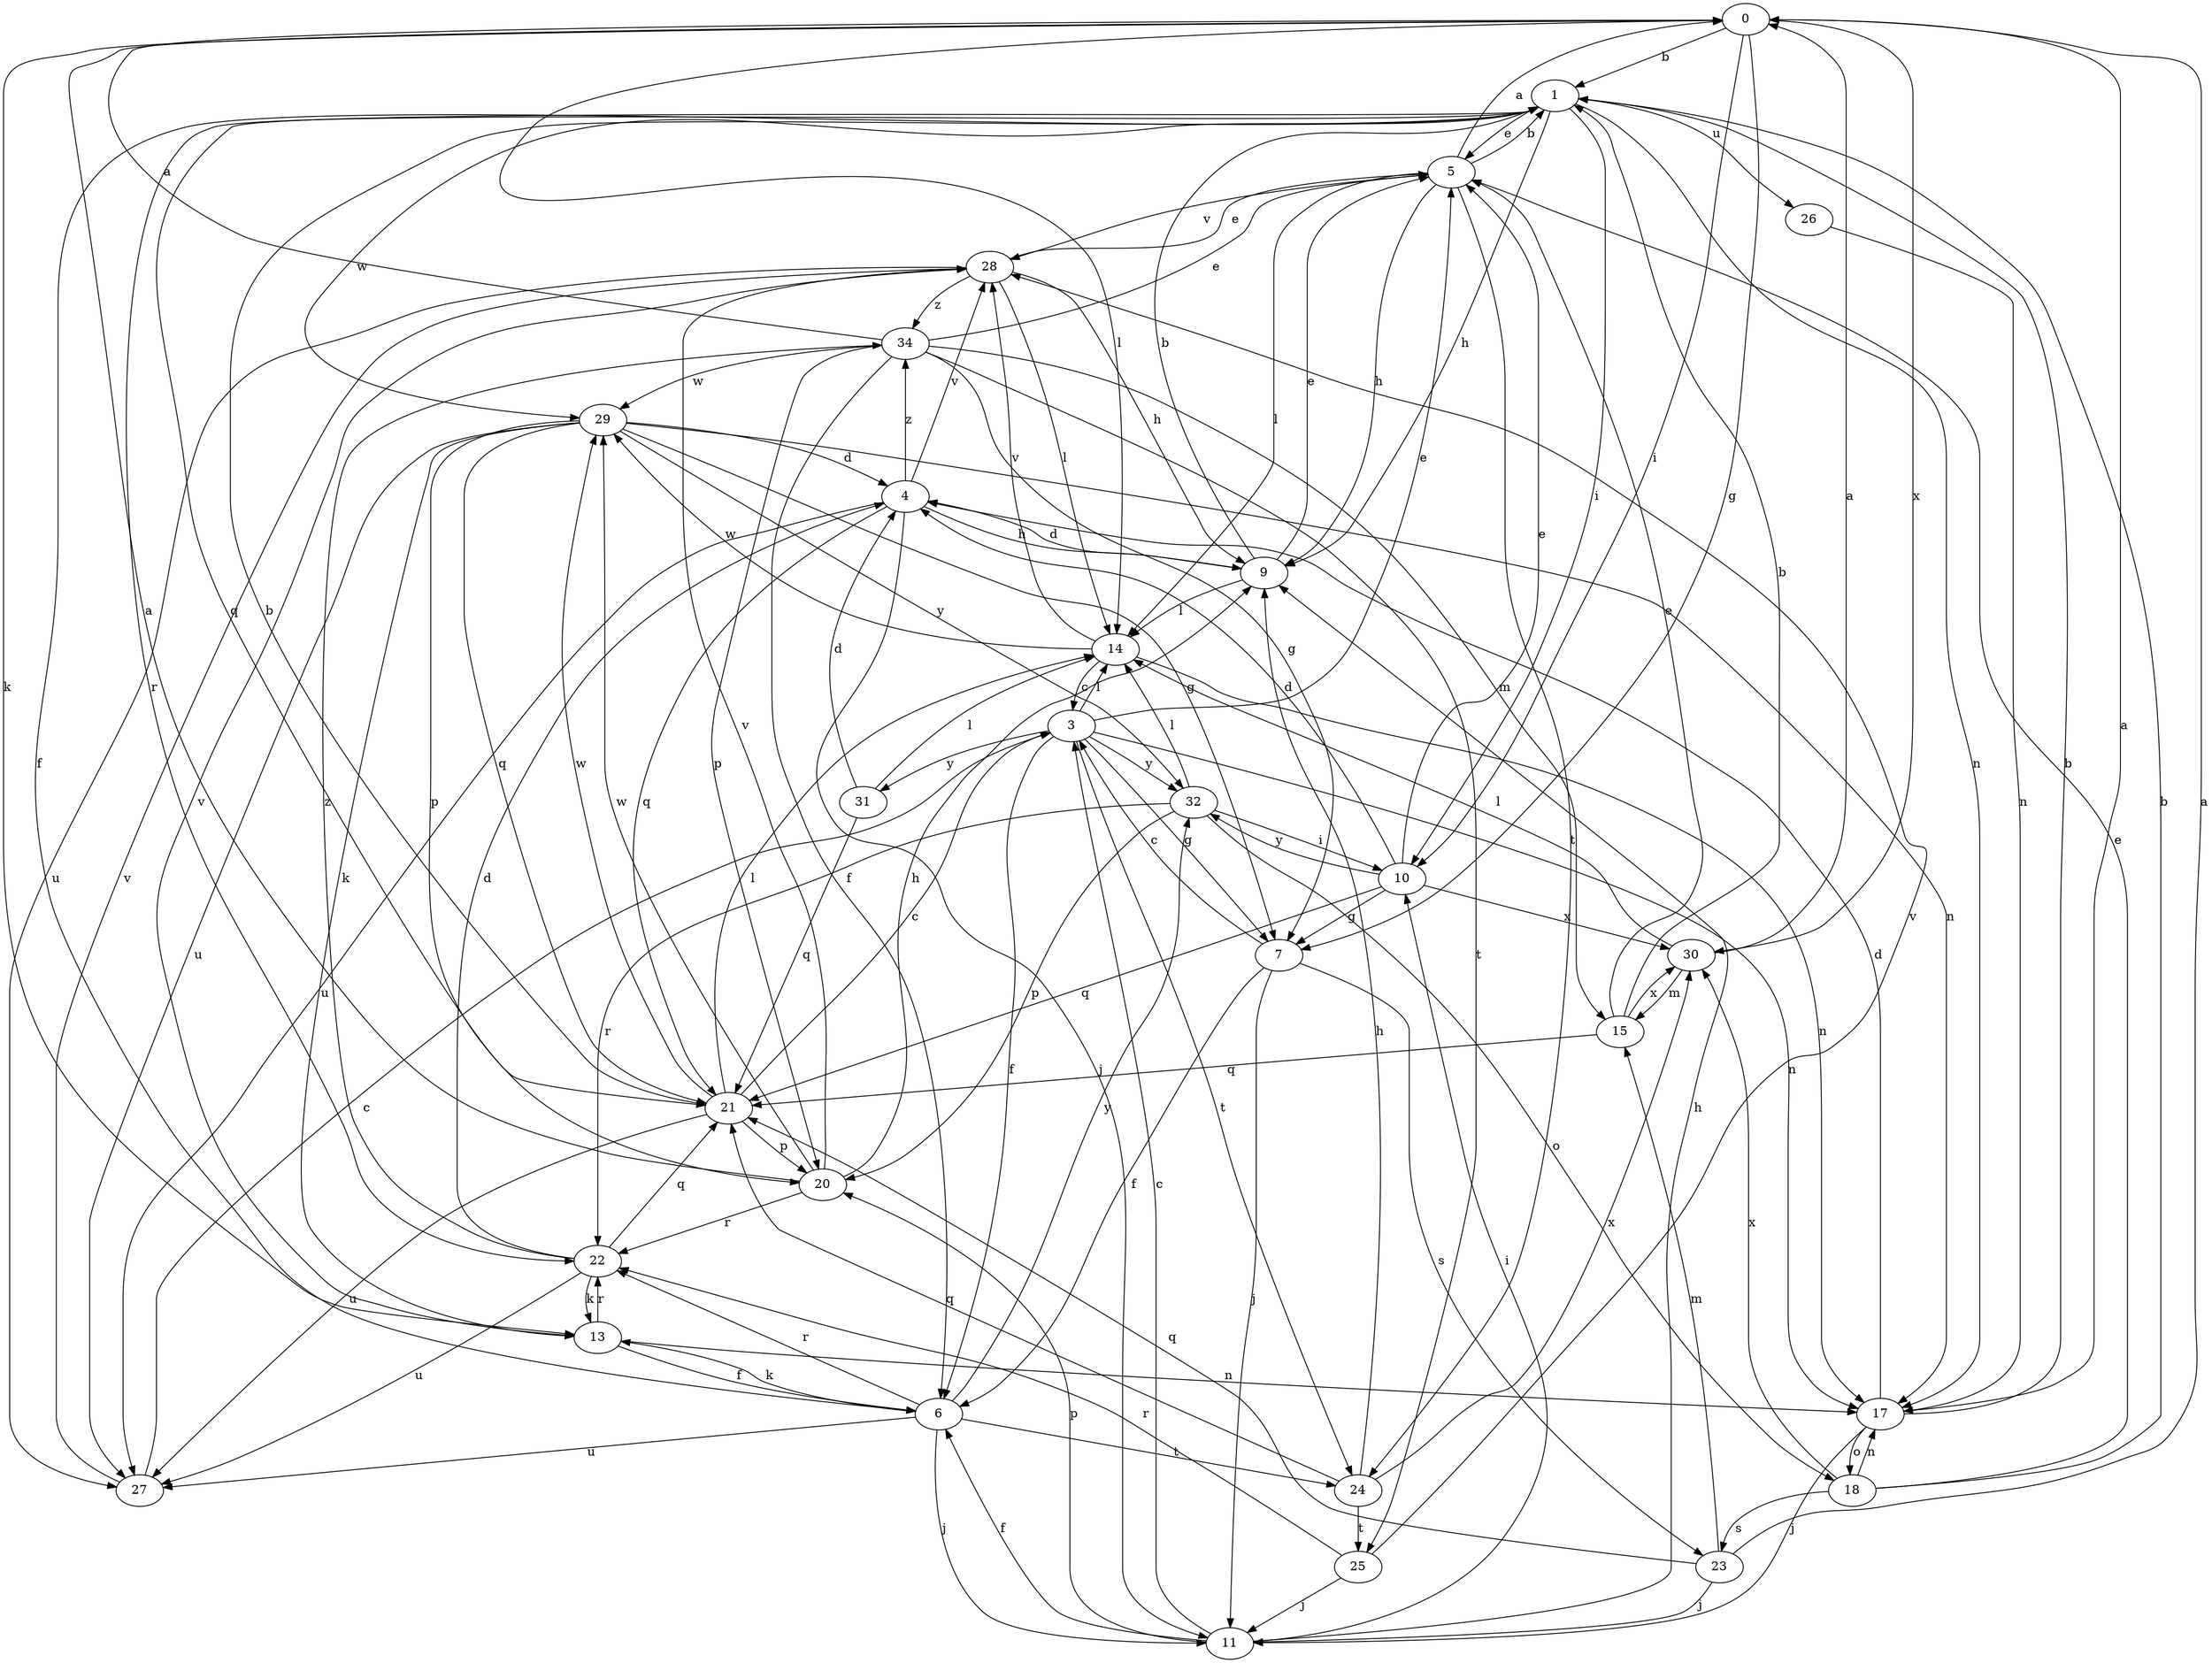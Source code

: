 strict digraph  {
0;
1;
3;
4;
5;
6;
7;
9;
10;
11;
13;
14;
15;
17;
18;
20;
21;
22;
23;
24;
25;
26;
27;
28;
29;
30;
31;
32;
34;
0 -> 1  [label=b];
0 -> 7  [label=g];
0 -> 10  [label=i];
0 -> 13  [label=k];
0 -> 14  [label=l];
0 -> 30  [label=x];
1 -> 5  [label=e];
1 -> 6  [label=f];
1 -> 9  [label=h];
1 -> 10  [label=i];
1 -> 17  [label=n];
1 -> 21  [label=q];
1 -> 22  [label=r];
1 -> 26  [label=u];
1 -> 29  [label=w];
3 -> 5  [label=e];
3 -> 6  [label=f];
3 -> 7  [label=g];
3 -> 14  [label=l];
3 -> 17  [label=n];
3 -> 24  [label=t];
3 -> 31  [label=y];
3 -> 32  [label=y];
4 -> 9  [label=h];
4 -> 11  [label=j];
4 -> 21  [label=q];
4 -> 27  [label=u];
4 -> 28  [label=v];
4 -> 34  [label=z];
5 -> 0  [label=a];
5 -> 1  [label=b];
5 -> 9  [label=h];
5 -> 14  [label=l];
5 -> 24  [label=t];
5 -> 28  [label=v];
6 -> 11  [label=j];
6 -> 13  [label=k];
6 -> 22  [label=r];
6 -> 24  [label=t];
6 -> 27  [label=u];
6 -> 32  [label=y];
7 -> 3  [label=c];
7 -> 6  [label=f];
7 -> 11  [label=j];
7 -> 23  [label=s];
9 -> 1  [label=b];
9 -> 4  [label=d];
9 -> 5  [label=e];
9 -> 14  [label=l];
10 -> 4  [label=d];
10 -> 5  [label=e];
10 -> 7  [label=g];
10 -> 21  [label=q];
10 -> 30  [label=x];
10 -> 32  [label=y];
11 -> 3  [label=c];
11 -> 6  [label=f];
11 -> 9  [label=h];
11 -> 10  [label=i];
11 -> 20  [label=p];
13 -> 6  [label=f];
13 -> 17  [label=n];
13 -> 22  [label=r];
13 -> 28  [label=v];
14 -> 3  [label=c];
14 -> 17  [label=n];
14 -> 28  [label=v];
14 -> 29  [label=w];
15 -> 1  [label=b];
15 -> 5  [label=e];
15 -> 21  [label=q];
15 -> 30  [label=x];
17 -> 0  [label=a];
17 -> 1  [label=b];
17 -> 4  [label=d];
17 -> 11  [label=j];
17 -> 18  [label=o];
18 -> 1  [label=b];
18 -> 5  [label=e];
18 -> 17  [label=n];
18 -> 23  [label=s];
18 -> 30  [label=x];
20 -> 0  [label=a];
20 -> 9  [label=h];
20 -> 22  [label=r];
20 -> 28  [label=v];
20 -> 29  [label=w];
21 -> 1  [label=b];
21 -> 3  [label=c];
21 -> 14  [label=l];
21 -> 20  [label=p];
21 -> 27  [label=u];
21 -> 29  [label=w];
22 -> 4  [label=d];
22 -> 13  [label=k];
22 -> 21  [label=q];
22 -> 27  [label=u];
22 -> 34  [label=z];
23 -> 0  [label=a];
23 -> 11  [label=j];
23 -> 15  [label=m];
23 -> 21  [label=q];
24 -> 9  [label=h];
24 -> 21  [label=q];
24 -> 25  [label=t];
24 -> 30  [label=x];
25 -> 11  [label=j];
25 -> 22  [label=r];
25 -> 28  [label=v];
26 -> 17  [label=n];
27 -> 3  [label=c];
27 -> 28  [label=v];
28 -> 5  [label=e];
28 -> 9  [label=h];
28 -> 14  [label=l];
28 -> 27  [label=u];
28 -> 34  [label=z];
29 -> 4  [label=d];
29 -> 7  [label=g];
29 -> 13  [label=k];
29 -> 17  [label=n];
29 -> 20  [label=p];
29 -> 21  [label=q];
29 -> 27  [label=u];
29 -> 32  [label=y];
30 -> 0  [label=a];
30 -> 14  [label=l];
30 -> 15  [label=m];
31 -> 4  [label=d];
31 -> 14  [label=l];
31 -> 21  [label=q];
32 -> 10  [label=i];
32 -> 14  [label=l];
32 -> 18  [label=o];
32 -> 20  [label=p];
32 -> 22  [label=r];
34 -> 0  [label=a];
34 -> 5  [label=e];
34 -> 6  [label=f];
34 -> 7  [label=g];
34 -> 15  [label=m];
34 -> 20  [label=p];
34 -> 25  [label=t];
34 -> 29  [label=w];
}
